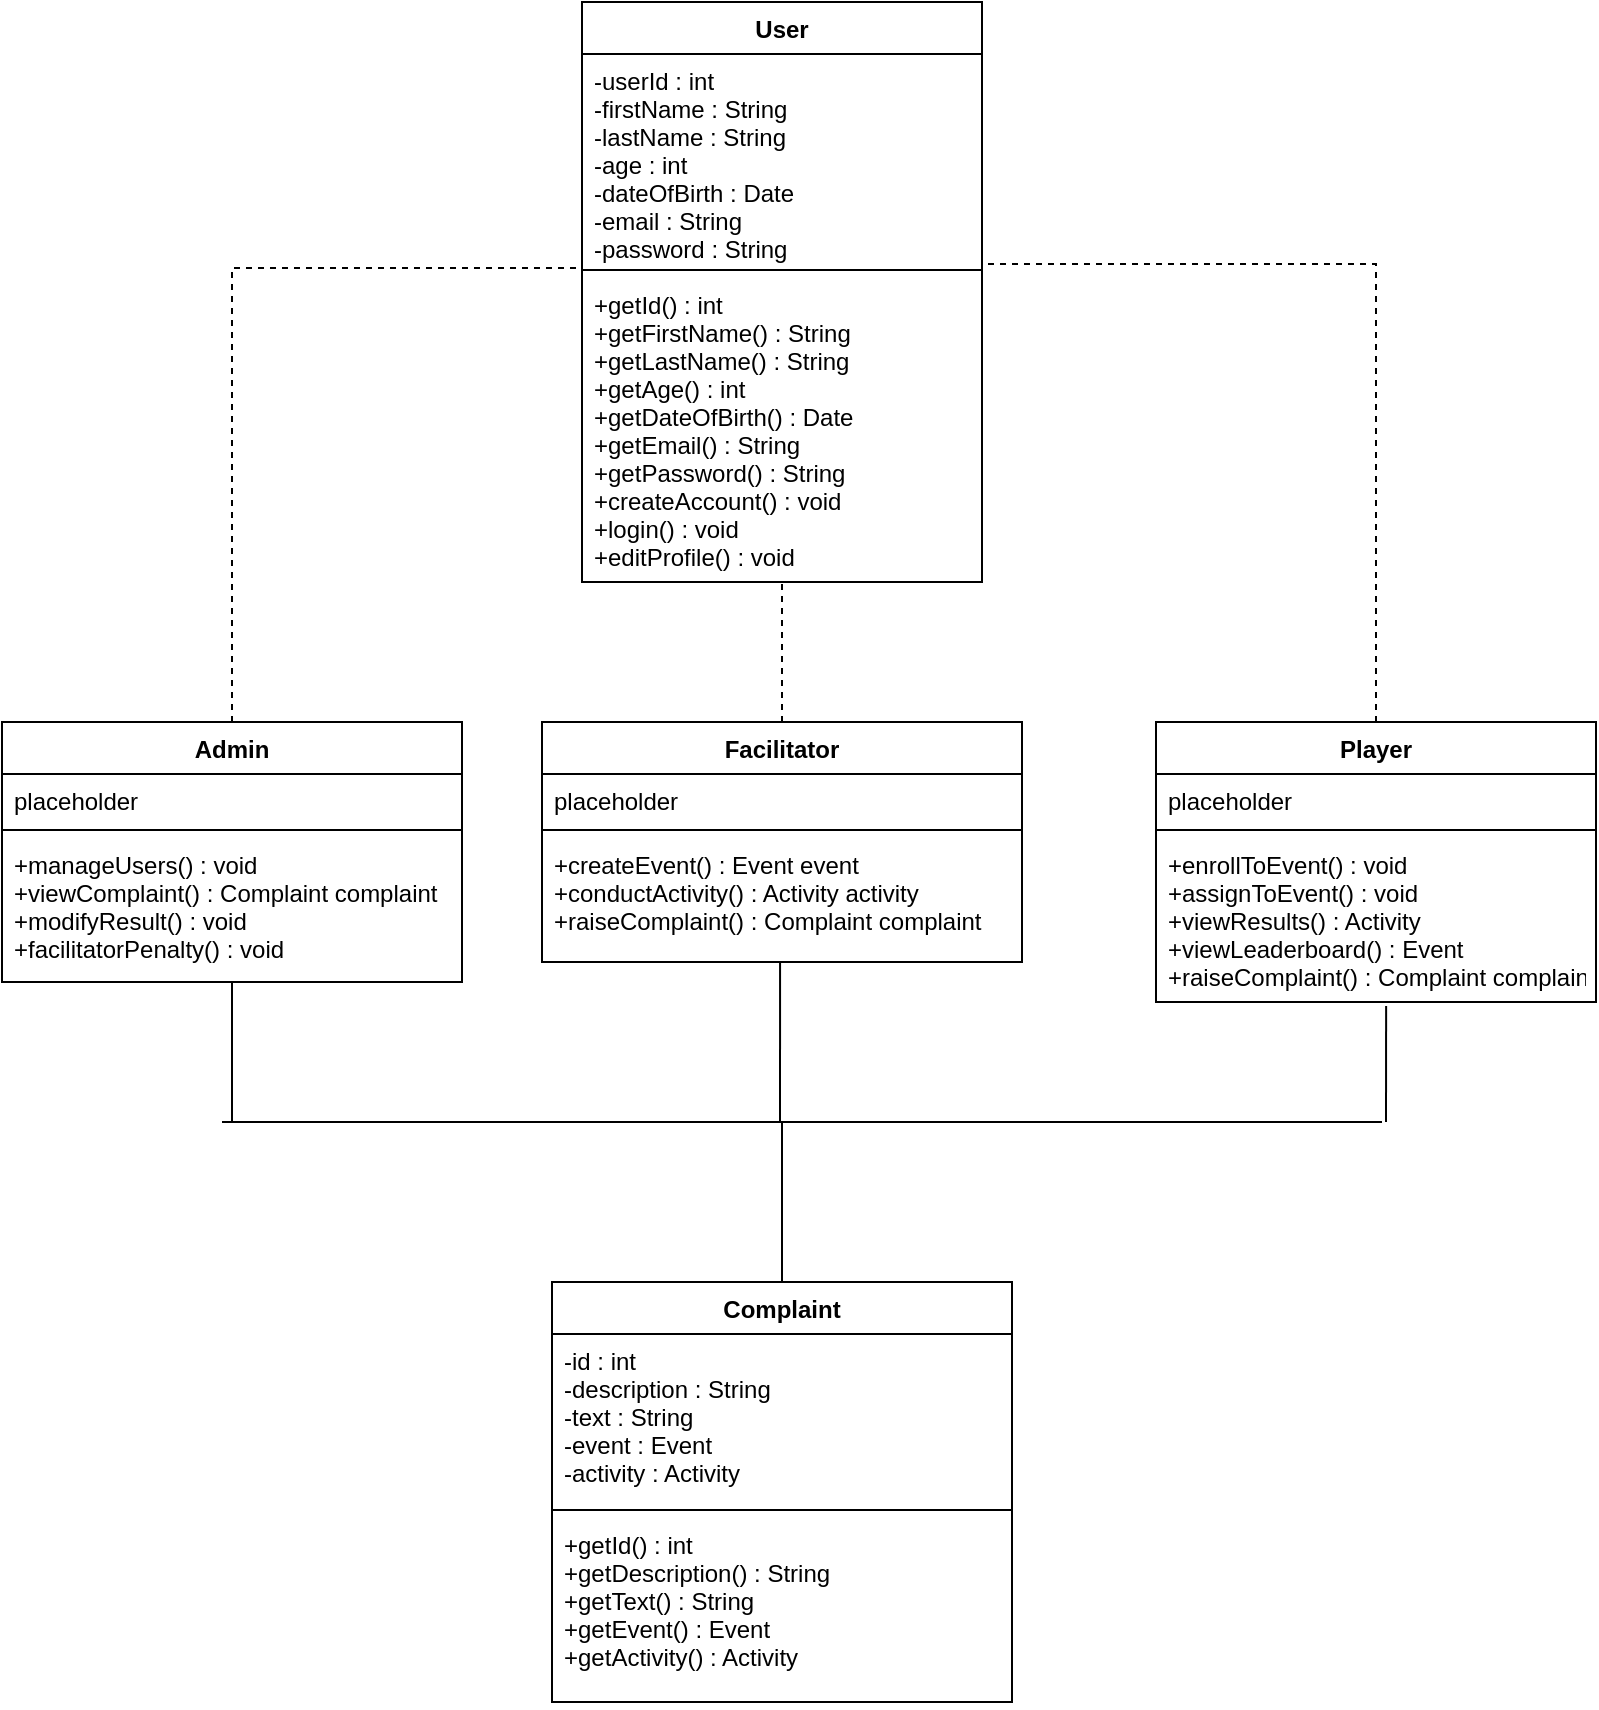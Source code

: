 <mxfile version="15.8.8" type="device"><diagram id="jP9I64eQ7YjozQJM0yK1" name="Page-1"><mxGraphModel dx="1422" dy="825" grid="1" gridSize="10" guides="1" tooltips="1" connect="1" arrows="1" fold="1" page="1" pageScale="1" pageWidth="827" pageHeight="1169" math="0" shadow="0"><root><mxCell id="0"/><mxCell id="1" parent="0"/><mxCell id="1lnAroFrO3C5pvODk25N-2" value="User" style="swimlane;fontStyle=1;align=center;verticalAlign=top;childLayout=stackLayout;horizontal=1;startSize=26;horizontalStack=0;resizeParent=1;resizeParentMax=0;resizeLast=0;collapsible=1;marginBottom=0;" parent="1" vertex="1"><mxGeometry x="320" y="80" width="200" height="290" as="geometry"><mxRectangle x="80" y="80" width="60" height="26" as="alternateBounds"/></mxGeometry></mxCell><mxCell id="1lnAroFrO3C5pvODk25N-3" value="-userId : int&#10;-firstName : String&#10;-lastName : String&#10;-age : int&#10;-dateOfBirth : Date&#10;-email : String&#10;-password : String" style="text;strokeColor=none;fillColor=none;align=left;verticalAlign=top;spacingLeft=4;spacingRight=4;overflow=hidden;rotatable=0;points=[[0,0.5],[1,0.5]];portConstraint=eastwest;" parent="1lnAroFrO3C5pvODk25N-2" vertex="1"><mxGeometry y="26" width="200" height="104" as="geometry"/></mxCell><mxCell id="1lnAroFrO3C5pvODk25N-4" value="" style="line;strokeWidth=1;fillColor=none;align=left;verticalAlign=middle;spacingTop=-1;spacingLeft=3;spacingRight=3;rotatable=0;labelPosition=right;points=[];portConstraint=eastwest;" parent="1lnAroFrO3C5pvODk25N-2" vertex="1"><mxGeometry y="130" width="200" height="8" as="geometry"/></mxCell><mxCell id="1lnAroFrO3C5pvODk25N-5" value="+getId() : int&#10;+getFirstName() : String&#10;+getLastName() : String&#10;+getAge() : int&#10;+getDateOfBirth() : Date&#10;+getEmail() : String&#10;+getPassword() : String&#10;+createAccount() : void&#10;+login() : void&#10;+editProfile() : void" style="text;strokeColor=none;fillColor=none;align=left;verticalAlign=top;spacingLeft=4;spacingRight=4;overflow=hidden;rotatable=0;points=[[0,0.5],[1,0.5]];portConstraint=eastwest;" parent="1lnAroFrO3C5pvODk25N-2" vertex="1"><mxGeometry y="138" width="200" height="152" as="geometry"/></mxCell><mxCell id="1lnAroFrO3C5pvODk25N-6" value="Admin" style="swimlane;fontStyle=1;align=center;verticalAlign=top;childLayout=stackLayout;horizontal=1;startSize=26;horizontalStack=0;resizeParent=1;resizeParentMax=0;resizeLast=0;collapsible=1;marginBottom=0;" parent="1" vertex="1"><mxGeometry x="30" y="440" width="230" height="130" as="geometry"><mxRectangle x="80" y="80" width="60" height="26" as="alternateBounds"/></mxGeometry></mxCell><mxCell id="1lnAroFrO3C5pvODk25N-7" value="placeholder" style="text;strokeColor=none;fillColor=none;align=left;verticalAlign=top;spacingLeft=4;spacingRight=4;overflow=hidden;rotatable=0;points=[[0,0.5],[1,0.5]];portConstraint=eastwest;" parent="1lnAroFrO3C5pvODk25N-6" vertex="1"><mxGeometry y="26" width="230" height="24" as="geometry"/></mxCell><mxCell id="1lnAroFrO3C5pvODk25N-8" value="" style="line;strokeWidth=1;fillColor=none;align=left;verticalAlign=middle;spacingTop=-1;spacingLeft=3;spacingRight=3;rotatable=0;labelPosition=right;points=[];portConstraint=eastwest;" parent="1lnAroFrO3C5pvODk25N-6" vertex="1"><mxGeometry y="50" width="230" height="8" as="geometry"/></mxCell><mxCell id="1lnAroFrO3C5pvODk25N-9" value="+manageUsers() : void&#10;+viewComplaint() : Complaint complaint&#10;+modifyResult() : void&#10;+facilitatorPenalty() : void" style="text;strokeColor=none;fillColor=none;align=left;verticalAlign=top;spacingLeft=4;spacingRight=4;overflow=hidden;rotatable=0;points=[[0,0.5],[1,0.5]];portConstraint=eastwest;" parent="1lnAroFrO3C5pvODk25N-6" vertex="1"><mxGeometry y="58" width="230" height="72" as="geometry"/></mxCell><mxCell id="1lnAroFrO3C5pvODk25N-12" value="Facilitator" style="swimlane;fontStyle=1;align=center;verticalAlign=top;childLayout=stackLayout;horizontal=1;startSize=26;horizontalStack=0;resizeParent=1;resizeParentMax=0;resizeLast=0;collapsible=1;marginBottom=0;" parent="1" vertex="1"><mxGeometry x="300" y="440" width="240" height="120" as="geometry"><mxRectangle x="80" y="80" width="60" height="26" as="alternateBounds"/></mxGeometry></mxCell><mxCell id="1lnAroFrO3C5pvODk25N-13" value="placeholder" style="text;strokeColor=none;fillColor=none;align=left;verticalAlign=top;spacingLeft=4;spacingRight=4;overflow=hidden;rotatable=0;points=[[0,0.5],[1,0.5]];portConstraint=eastwest;" parent="1lnAroFrO3C5pvODk25N-12" vertex="1"><mxGeometry y="26" width="240" height="24" as="geometry"/></mxCell><mxCell id="1lnAroFrO3C5pvODk25N-14" value="" style="line;strokeWidth=1;fillColor=none;align=left;verticalAlign=middle;spacingTop=-1;spacingLeft=3;spacingRight=3;rotatable=0;labelPosition=right;points=[];portConstraint=eastwest;" parent="1lnAroFrO3C5pvODk25N-12" vertex="1"><mxGeometry y="50" width="240" height="8" as="geometry"/></mxCell><mxCell id="1lnAroFrO3C5pvODk25N-15" value="+createEvent() : Event event&#10;+conductActivity() : Activity activity&#10;+raiseComplaint() : Complaint complaint" style="text;strokeColor=none;fillColor=none;align=left;verticalAlign=top;spacingLeft=4;spacingRight=4;overflow=hidden;rotatable=0;points=[[0,0.5],[1,0.5]];portConstraint=eastwest;" parent="1lnAroFrO3C5pvODk25N-12" vertex="1"><mxGeometry y="58" width="240" height="62" as="geometry"/></mxCell><mxCell id="1lnAroFrO3C5pvODk25N-19" value="Player" style="swimlane;fontStyle=1;align=center;verticalAlign=top;childLayout=stackLayout;horizontal=1;startSize=26;horizontalStack=0;resizeParent=1;resizeParentMax=0;resizeLast=0;collapsible=1;marginBottom=0;" parent="1" vertex="1"><mxGeometry x="607" y="440" width="220" height="140" as="geometry"><mxRectangle x="80" y="80" width="60" height="26" as="alternateBounds"/></mxGeometry></mxCell><mxCell id="1lnAroFrO3C5pvODk25N-20" value="placeholder" style="text;strokeColor=none;fillColor=none;align=left;verticalAlign=top;spacingLeft=4;spacingRight=4;overflow=hidden;rotatable=0;points=[[0,0.5],[1,0.5]];portConstraint=eastwest;" parent="1lnAroFrO3C5pvODk25N-19" vertex="1"><mxGeometry y="26" width="220" height="24" as="geometry"/></mxCell><mxCell id="1lnAroFrO3C5pvODk25N-21" value="" style="line;strokeWidth=1;fillColor=none;align=left;verticalAlign=middle;spacingTop=-1;spacingLeft=3;spacingRight=3;rotatable=0;labelPosition=right;points=[];portConstraint=eastwest;" parent="1lnAroFrO3C5pvODk25N-19" vertex="1"><mxGeometry y="50" width="220" height="8" as="geometry"/></mxCell><mxCell id="1lnAroFrO3C5pvODk25N-22" value="+enrollToEvent() : void&#10;+assignToEvent() : void&#10;+viewResults() : Activity&#10;+viewLeaderboard() : Event&#10;+raiseComplaint() : Complaint complaint" style="text;strokeColor=none;fillColor=none;align=left;verticalAlign=top;spacingLeft=4;spacingRight=4;overflow=hidden;rotatable=0;points=[[0,0.5],[1,0.5]];portConstraint=eastwest;" parent="1lnAroFrO3C5pvODk25N-19" vertex="1"><mxGeometry y="58" width="220" height="82" as="geometry"/></mxCell><mxCell id="1lnAroFrO3C5pvODk25N-24" value="" style="endArrow=none;dashed=1;html=1;rounded=0;entryX=1.01;entryY=1.01;entryDx=0;entryDy=0;entryPerimeter=0;exitX=0.5;exitY=0;exitDx=0;exitDy=0;" parent="1" source="1lnAroFrO3C5pvODk25N-19" target="1lnAroFrO3C5pvODk25N-3" edge="1"><mxGeometry width="50" height="50" relative="1" as="geometry"><mxPoint x="720" y="400" as="sourcePoint"/><mxPoint x="900" y="210" as="targetPoint"/><Array as="points"><mxPoint x="717" y="211"/></Array></mxGeometry></mxCell><mxCell id="1lnAroFrO3C5pvODk25N-25" value="" style="endArrow=none;dashed=1;html=1;rounded=0;entryX=-0.015;entryY=1.029;entryDx=0;entryDy=0;entryPerimeter=0;exitX=0.5;exitY=0;exitDx=0;exitDy=0;" parent="1" source="1lnAroFrO3C5pvODk25N-6" target="1lnAroFrO3C5pvODk25N-3" edge="1"><mxGeometry width="50" height="50" relative="1" as="geometry"><mxPoint x="170" y="300" as="sourcePoint"/><mxPoint x="440" y="450" as="targetPoint"/><Array as="points"><mxPoint x="145" y="213"/></Array></mxGeometry></mxCell><mxCell id="1lnAroFrO3C5pvODk25N-26" value="" style="endArrow=none;dashed=1;html=1;rounded=0;exitX=0.5;exitY=0;exitDx=0;exitDy=0;entryX=0.5;entryY=1;entryDx=0;entryDy=0;entryPerimeter=0;" parent="1" source="1lnAroFrO3C5pvODk25N-12" target="1lnAroFrO3C5pvODk25N-5" edge="1"><mxGeometry width="50" height="50" relative="1" as="geometry"><mxPoint x="390" y="500" as="sourcePoint"/><mxPoint x="420" y="360" as="targetPoint"/></mxGeometry></mxCell><mxCell id="1lnAroFrO3C5pvODk25N-27" value="Complaint" style="swimlane;fontStyle=1;align=center;verticalAlign=top;childLayout=stackLayout;horizontal=1;startSize=26;horizontalStack=0;resizeParent=1;resizeParentMax=0;resizeLast=0;collapsible=1;marginBottom=0;" parent="1" vertex="1"><mxGeometry x="305" y="720" width="230" height="210" as="geometry"><mxRectangle x="80" y="80" width="60" height="26" as="alternateBounds"/></mxGeometry></mxCell><mxCell id="1lnAroFrO3C5pvODk25N-28" value="-id : int&#10;-description : String&#10;-text : String&#10;-event : Event&#10;-activity : Activity" style="text;strokeColor=none;fillColor=none;align=left;verticalAlign=top;spacingLeft=4;spacingRight=4;overflow=hidden;rotatable=0;points=[[0,0.5],[1,0.5]];portConstraint=eastwest;" parent="1lnAroFrO3C5pvODk25N-27" vertex="1"><mxGeometry y="26" width="230" height="84" as="geometry"/></mxCell><mxCell id="1lnAroFrO3C5pvODk25N-29" value="" style="line;strokeWidth=1;fillColor=none;align=left;verticalAlign=middle;spacingTop=-1;spacingLeft=3;spacingRight=3;rotatable=0;labelPosition=right;points=[];portConstraint=eastwest;" parent="1lnAroFrO3C5pvODk25N-27" vertex="1"><mxGeometry y="110" width="230" height="8" as="geometry"/></mxCell><mxCell id="1lnAroFrO3C5pvODk25N-30" value="+getId() : int&#10;+getDescription() : String&#10;+getText() : String&#10;+getEvent() : Event&#10;+getActivity() : Activity" style="text;strokeColor=none;fillColor=none;align=left;verticalAlign=top;spacingLeft=4;spacingRight=4;overflow=hidden;rotatable=0;points=[[0,0.5],[1,0.5]];portConstraint=eastwest;" parent="1lnAroFrO3C5pvODk25N-27" vertex="1"><mxGeometry y="118" width="230" height="92" as="geometry"/></mxCell><mxCell id="1lnAroFrO3C5pvODk25N-31" value="" style="endArrow=none;html=1;rounded=0;entryX=0.5;entryY=0;entryDx=0;entryDy=0;" parent="1" target="1lnAroFrO3C5pvODk25N-27" edge="1"><mxGeometry width="50" height="50" relative="1" as="geometry"><mxPoint x="420" y="640" as="sourcePoint"/><mxPoint x="440" y="450" as="targetPoint"/></mxGeometry></mxCell><mxCell id="1lnAroFrO3C5pvODk25N-32" value="" style="endArrow=none;html=1;rounded=0;" parent="1" edge="1"><mxGeometry width="50" height="50" relative="1" as="geometry"><mxPoint x="140" y="640" as="sourcePoint"/><mxPoint x="720" y="640" as="targetPoint"/></mxGeometry></mxCell><mxCell id="1lnAroFrO3C5pvODk25N-33" value="" style="endArrow=none;html=1;rounded=0;exitX=0.523;exitY=1.024;exitDx=0;exitDy=0;exitPerimeter=0;" parent="1" source="1lnAroFrO3C5pvODk25N-22" edge="1"><mxGeometry width="50" height="50" relative="1" as="geometry"><mxPoint x="750" y="610" as="sourcePoint"/><mxPoint x="722" y="640" as="targetPoint"/></mxGeometry></mxCell><mxCell id="1lnAroFrO3C5pvODk25N-42" value="" style="endArrow=none;html=1;rounded=0;exitX=0.5;exitY=1;exitDx=0;exitDy=0;exitPerimeter=0;" parent="1" source="1lnAroFrO3C5pvODk25N-9" edge="1"><mxGeometry width="50" height="50" relative="1" as="geometry"><mxPoint x="732.06" y="591.968" as="sourcePoint"/><mxPoint x="145" y="640" as="targetPoint"/></mxGeometry></mxCell><mxCell id="1lnAroFrO3C5pvODk25N-43" value="" style="endArrow=none;html=1;rounded=0;exitX=0.496;exitY=1;exitDx=0;exitDy=0;exitPerimeter=0;" parent="1" source="1lnAroFrO3C5pvODk25N-15" edge="1"><mxGeometry width="50" height="50" relative="1" as="geometry"><mxPoint x="445" y="650" as="sourcePoint"/><mxPoint x="419" y="640" as="targetPoint"/></mxGeometry></mxCell></root></mxGraphModel></diagram></mxfile>